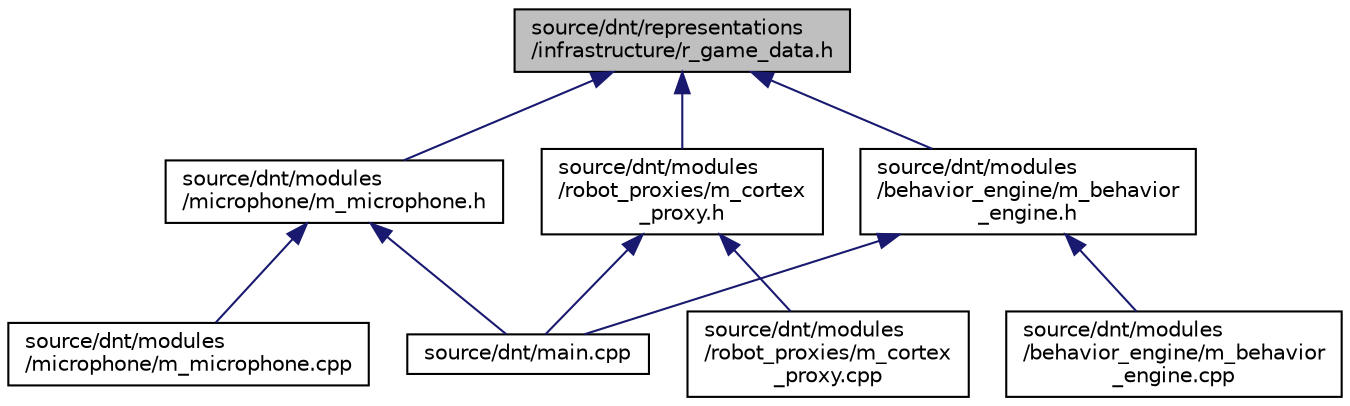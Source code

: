 digraph "source/dnt/representations/infrastructure/r_game_data.h"
{
  edge [fontname="Helvetica",fontsize="10",labelfontname="Helvetica",labelfontsize="10"];
  node [fontname="Helvetica",fontsize="10",shape=record];
  Node4 [label="source/dnt/representations\l/infrastructure/r_game_data.h",height=0.2,width=0.4,color="black", fillcolor="grey75", style="filled", fontcolor="black"];
  Node4 -> Node5 [dir="back",color="midnightblue",fontsize="10",style="solid",fontname="Helvetica"];
  Node5 [label="source/dnt/modules\l/behavior_engine/m_behavior\l_engine.h",height=0.2,width=0.4,color="black", fillcolor="white", style="filled",URL="$m__behavior__engine_8h.html"];
  Node5 -> Node6 [dir="back",color="midnightblue",fontsize="10",style="solid",fontname="Helvetica"];
  Node6 [label="source/dnt/main.cpp",height=0.2,width=0.4,color="black", fillcolor="white", style="filled",URL="$dnt_2main_8cpp.html"];
  Node5 -> Node7 [dir="back",color="midnightblue",fontsize="10",style="solid",fontname="Helvetica"];
  Node7 [label="source/dnt/modules\l/behavior_engine/m_behavior\l_engine.cpp",height=0.2,width=0.4,color="black", fillcolor="white", style="filled",URL="$m__behavior__engine_8cpp.html"];
  Node4 -> Node8 [dir="back",color="midnightblue",fontsize="10",style="solid",fontname="Helvetica"];
  Node8 [label="source/dnt/modules\l/microphone/m_microphone.h",height=0.2,width=0.4,color="black", fillcolor="white", style="filled",URL="$m__microphone_8h.html"];
  Node8 -> Node6 [dir="back",color="midnightblue",fontsize="10",style="solid",fontname="Helvetica"];
  Node8 -> Node9 [dir="back",color="midnightblue",fontsize="10",style="solid",fontname="Helvetica"];
  Node9 [label="source/dnt/modules\l/microphone/m_microphone.cpp",height=0.2,width=0.4,color="black", fillcolor="white", style="filled",URL="$m__microphone_8cpp.html"];
  Node4 -> Node10 [dir="back",color="midnightblue",fontsize="10",style="solid",fontname="Helvetica"];
  Node10 [label="source/dnt/modules\l/robot_proxies/m_cortex\l_proxy.h",height=0.2,width=0.4,color="black", fillcolor="white", style="filled",URL="$m__cortex__proxy_8h.html"];
  Node10 -> Node6 [dir="back",color="midnightblue",fontsize="10",style="solid",fontname="Helvetica"];
  Node10 -> Node11 [dir="back",color="midnightblue",fontsize="10",style="solid",fontname="Helvetica"];
  Node11 [label="source/dnt/modules\l/robot_proxies/m_cortex\l_proxy.cpp",height=0.2,width=0.4,color="black", fillcolor="white", style="filled",URL="$m__cortex__proxy_8cpp.html"];
}
